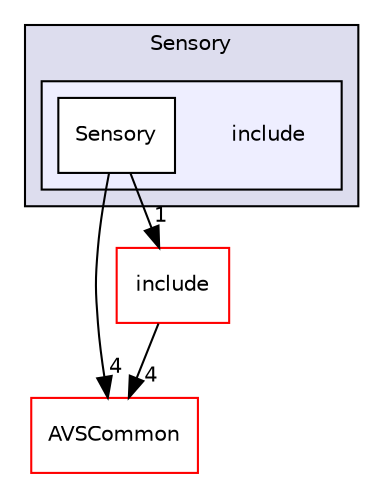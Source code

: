 digraph "/avs-cpp-sdk-tools/cm/autoCM_publicRepo/avs-device-sdk/KWD/Sensory/include" {
  compound=true
  node [ fontsize="10", fontname="Helvetica"];
  edge [ labelfontsize="10", labelfontname="Helvetica"];
  subgraph clusterdir_3b650c7af5a92e78b431c566d27e27fb {
    graph [ bgcolor="#ddddee", pencolor="black", label="Sensory" fontname="Helvetica", fontsize="10", URL="dir_3b650c7af5a92e78b431c566d27e27fb.html"]
  subgraph clusterdir_53b42e3f321e6fe3756d7d815e459c61 {
    graph [ bgcolor="#eeeeff", pencolor="black", label="" URL="dir_53b42e3f321e6fe3756d7d815e459c61.html"];
    dir_53b42e3f321e6fe3756d7d815e459c61 [shape=plaintext label="include"];
    dir_cee562da2aae732442ef025e38e67ff6 [shape=box label="Sensory" color="black" fillcolor="white" style="filled" URL="dir_cee562da2aae732442ef025e38e67ff6.html"];
  }
  }
  dir_13e65effb2bde530b17b3d5eefcd0266 [shape=box label="AVSCommon" fillcolor="white" style="filled" color="red" URL="dir_13e65effb2bde530b17b3d5eefcd0266.html"];
  dir_8dea89c1bb4f7e14d42e016f897bd2de [shape=box label="include" fillcolor="white" style="filled" color="red" URL="dir_8dea89c1bb4f7e14d42e016f897bd2de.html"];
  dir_8dea89c1bb4f7e14d42e016f897bd2de->dir_13e65effb2bde530b17b3d5eefcd0266 [headlabel="4", labeldistance=1.5 headhref="dir_000210_000009.html"];
  dir_cee562da2aae732442ef025e38e67ff6->dir_13e65effb2bde530b17b3d5eefcd0266 [headlabel="4", labeldistance=1.5 headhref="dir_000223_000009.html"];
  dir_cee562da2aae732442ef025e38e67ff6->dir_8dea89c1bb4f7e14d42e016f897bd2de [headlabel="1", labeldistance=1.5 headhref="dir_000223_000210.html"];
}

